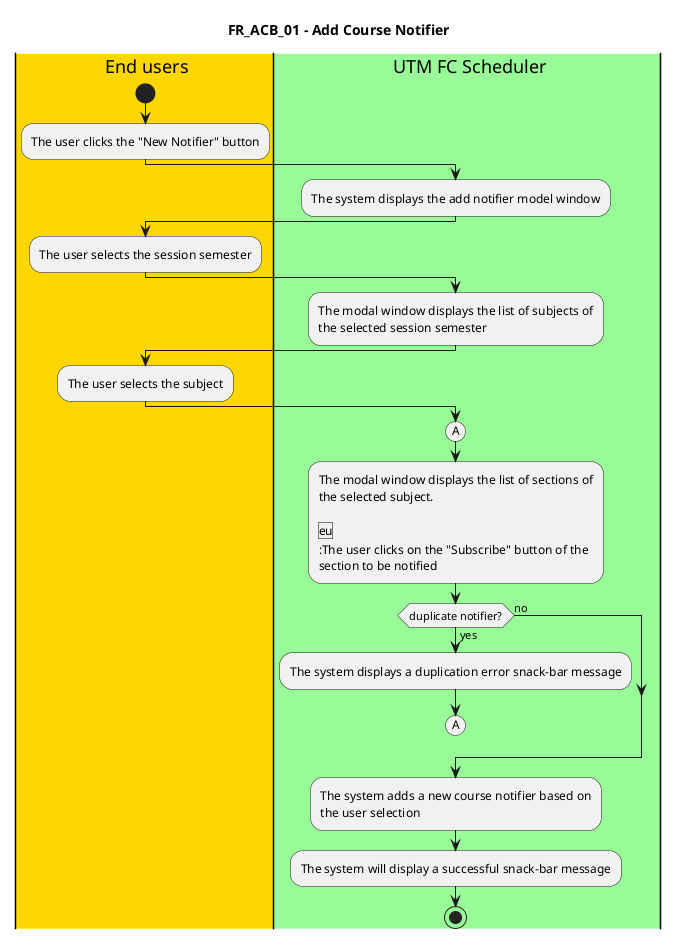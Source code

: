 @startuml FR_ACB_01
title FR_ACB_01 - Add Course Notifier


|#gold|eu| End users
|#palegreen|sys| UTM FC Scheduler

|eu|
start
:The user clicks the "New Notifier" button;

|sys|
:The system displays the add notifier model window;

|eu|
:The user selects the session semester;

|sys|
:The modal window displays the list of subjects of
the selected session semester;

|eu|
:The user selects the subject;

|sys|
(A)
:The modal window displays the list of sections of
the selected subject.

|eu|
:The user clicks on the "Subscribe" button of the
section to be notified;

if (duplicate notifier?) then (yes)
    |sys|
    :The system displays a duplication error snack-bar message;
    (A)
    detach
else (no)
endif

|sys|
:The system adds a new course notifier based on 
the user selection;

:The system will display a successful snack-bar message;

stop

@enduml
